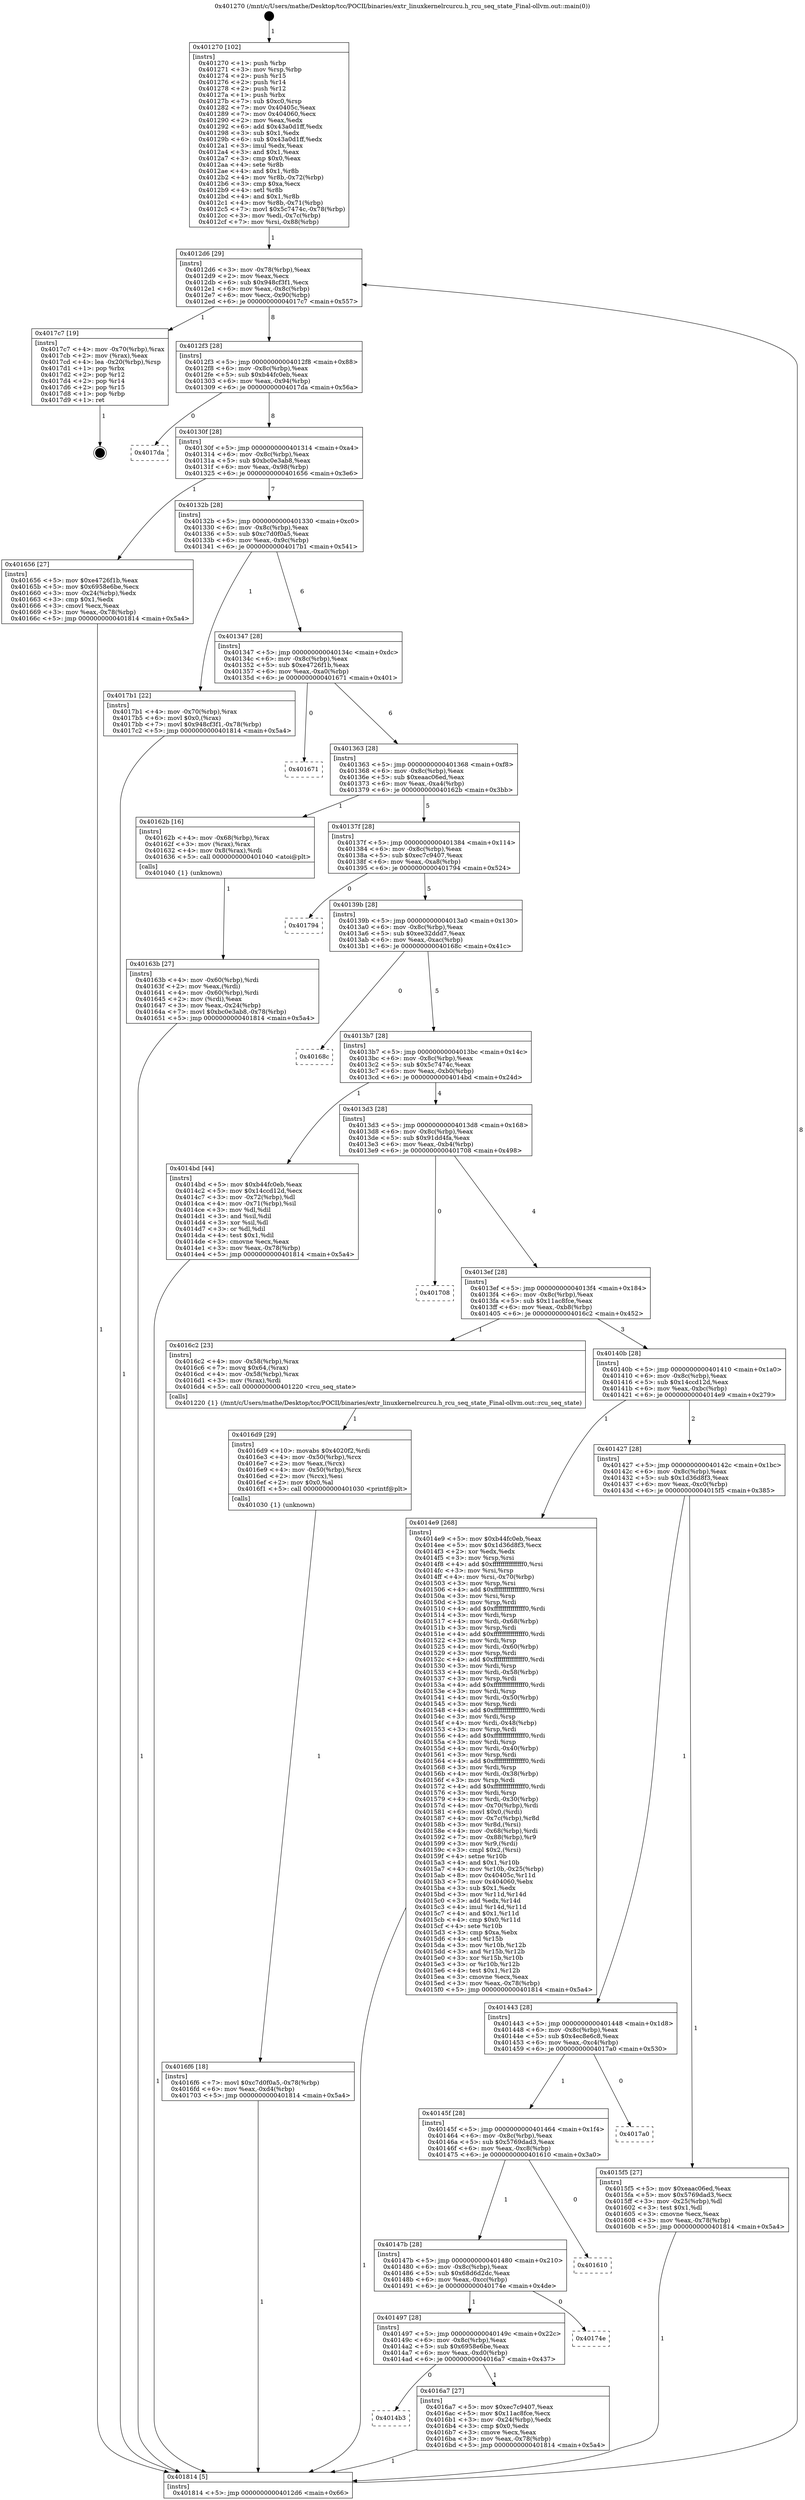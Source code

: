 digraph "0x401270" {
  label = "0x401270 (/mnt/c/Users/mathe/Desktop/tcc/POCII/binaries/extr_linuxkernelrcurcu.h_rcu_seq_state_Final-ollvm.out::main(0))"
  labelloc = "t"
  node[shape=record]

  Entry [label="",width=0.3,height=0.3,shape=circle,fillcolor=black,style=filled]
  "0x4012d6" [label="{
     0x4012d6 [29]\l
     | [instrs]\l
     &nbsp;&nbsp;0x4012d6 \<+3\>: mov -0x78(%rbp),%eax\l
     &nbsp;&nbsp;0x4012d9 \<+2\>: mov %eax,%ecx\l
     &nbsp;&nbsp;0x4012db \<+6\>: sub $0x948cf3f1,%ecx\l
     &nbsp;&nbsp;0x4012e1 \<+6\>: mov %eax,-0x8c(%rbp)\l
     &nbsp;&nbsp;0x4012e7 \<+6\>: mov %ecx,-0x90(%rbp)\l
     &nbsp;&nbsp;0x4012ed \<+6\>: je 00000000004017c7 \<main+0x557\>\l
  }"]
  "0x4017c7" [label="{
     0x4017c7 [19]\l
     | [instrs]\l
     &nbsp;&nbsp;0x4017c7 \<+4\>: mov -0x70(%rbp),%rax\l
     &nbsp;&nbsp;0x4017cb \<+2\>: mov (%rax),%eax\l
     &nbsp;&nbsp;0x4017cd \<+4\>: lea -0x20(%rbp),%rsp\l
     &nbsp;&nbsp;0x4017d1 \<+1\>: pop %rbx\l
     &nbsp;&nbsp;0x4017d2 \<+2\>: pop %r12\l
     &nbsp;&nbsp;0x4017d4 \<+2\>: pop %r14\l
     &nbsp;&nbsp;0x4017d6 \<+2\>: pop %r15\l
     &nbsp;&nbsp;0x4017d8 \<+1\>: pop %rbp\l
     &nbsp;&nbsp;0x4017d9 \<+1\>: ret\l
  }"]
  "0x4012f3" [label="{
     0x4012f3 [28]\l
     | [instrs]\l
     &nbsp;&nbsp;0x4012f3 \<+5\>: jmp 00000000004012f8 \<main+0x88\>\l
     &nbsp;&nbsp;0x4012f8 \<+6\>: mov -0x8c(%rbp),%eax\l
     &nbsp;&nbsp;0x4012fe \<+5\>: sub $0xb44fc0eb,%eax\l
     &nbsp;&nbsp;0x401303 \<+6\>: mov %eax,-0x94(%rbp)\l
     &nbsp;&nbsp;0x401309 \<+6\>: je 00000000004017da \<main+0x56a\>\l
  }"]
  Exit [label="",width=0.3,height=0.3,shape=circle,fillcolor=black,style=filled,peripheries=2]
  "0x4017da" [label="{
     0x4017da\l
  }", style=dashed]
  "0x40130f" [label="{
     0x40130f [28]\l
     | [instrs]\l
     &nbsp;&nbsp;0x40130f \<+5\>: jmp 0000000000401314 \<main+0xa4\>\l
     &nbsp;&nbsp;0x401314 \<+6\>: mov -0x8c(%rbp),%eax\l
     &nbsp;&nbsp;0x40131a \<+5\>: sub $0xbc0e3ab8,%eax\l
     &nbsp;&nbsp;0x40131f \<+6\>: mov %eax,-0x98(%rbp)\l
     &nbsp;&nbsp;0x401325 \<+6\>: je 0000000000401656 \<main+0x3e6\>\l
  }"]
  "0x4016f6" [label="{
     0x4016f6 [18]\l
     | [instrs]\l
     &nbsp;&nbsp;0x4016f6 \<+7\>: movl $0xc7d0f0a5,-0x78(%rbp)\l
     &nbsp;&nbsp;0x4016fd \<+6\>: mov %eax,-0xd4(%rbp)\l
     &nbsp;&nbsp;0x401703 \<+5\>: jmp 0000000000401814 \<main+0x5a4\>\l
  }"]
  "0x401656" [label="{
     0x401656 [27]\l
     | [instrs]\l
     &nbsp;&nbsp;0x401656 \<+5\>: mov $0xe4726f1b,%eax\l
     &nbsp;&nbsp;0x40165b \<+5\>: mov $0x6958e6be,%ecx\l
     &nbsp;&nbsp;0x401660 \<+3\>: mov -0x24(%rbp),%edx\l
     &nbsp;&nbsp;0x401663 \<+3\>: cmp $0x1,%edx\l
     &nbsp;&nbsp;0x401666 \<+3\>: cmovl %ecx,%eax\l
     &nbsp;&nbsp;0x401669 \<+3\>: mov %eax,-0x78(%rbp)\l
     &nbsp;&nbsp;0x40166c \<+5\>: jmp 0000000000401814 \<main+0x5a4\>\l
  }"]
  "0x40132b" [label="{
     0x40132b [28]\l
     | [instrs]\l
     &nbsp;&nbsp;0x40132b \<+5\>: jmp 0000000000401330 \<main+0xc0\>\l
     &nbsp;&nbsp;0x401330 \<+6\>: mov -0x8c(%rbp),%eax\l
     &nbsp;&nbsp;0x401336 \<+5\>: sub $0xc7d0f0a5,%eax\l
     &nbsp;&nbsp;0x40133b \<+6\>: mov %eax,-0x9c(%rbp)\l
     &nbsp;&nbsp;0x401341 \<+6\>: je 00000000004017b1 \<main+0x541\>\l
  }"]
  "0x4016d9" [label="{
     0x4016d9 [29]\l
     | [instrs]\l
     &nbsp;&nbsp;0x4016d9 \<+10\>: movabs $0x4020f2,%rdi\l
     &nbsp;&nbsp;0x4016e3 \<+4\>: mov -0x50(%rbp),%rcx\l
     &nbsp;&nbsp;0x4016e7 \<+2\>: mov %eax,(%rcx)\l
     &nbsp;&nbsp;0x4016e9 \<+4\>: mov -0x50(%rbp),%rcx\l
     &nbsp;&nbsp;0x4016ed \<+2\>: mov (%rcx),%esi\l
     &nbsp;&nbsp;0x4016ef \<+2\>: mov $0x0,%al\l
     &nbsp;&nbsp;0x4016f1 \<+5\>: call 0000000000401030 \<printf@plt\>\l
     | [calls]\l
     &nbsp;&nbsp;0x401030 \{1\} (unknown)\l
  }"]
  "0x4017b1" [label="{
     0x4017b1 [22]\l
     | [instrs]\l
     &nbsp;&nbsp;0x4017b1 \<+4\>: mov -0x70(%rbp),%rax\l
     &nbsp;&nbsp;0x4017b5 \<+6\>: movl $0x0,(%rax)\l
     &nbsp;&nbsp;0x4017bb \<+7\>: movl $0x948cf3f1,-0x78(%rbp)\l
     &nbsp;&nbsp;0x4017c2 \<+5\>: jmp 0000000000401814 \<main+0x5a4\>\l
  }"]
  "0x401347" [label="{
     0x401347 [28]\l
     | [instrs]\l
     &nbsp;&nbsp;0x401347 \<+5\>: jmp 000000000040134c \<main+0xdc\>\l
     &nbsp;&nbsp;0x40134c \<+6\>: mov -0x8c(%rbp),%eax\l
     &nbsp;&nbsp;0x401352 \<+5\>: sub $0xe4726f1b,%eax\l
     &nbsp;&nbsp;0x401357 \<+6\>: mov %eax,-0xa0(%rbp)\l
     &nbsp;&nbsp;0x40135d \<+6\>: je 0000000000401671 \<main+0x401\>\l
  }"]
  "0x4014b3" [label="{
     0x4014b3\l
  }", style=dashed]
  "0x401671" [label="{
     0x401671\l
  }", style=dashed]
  "0x401363" [label="{
     0x401363 [28]\l
     | [instrs]\l
     &nbsp;&nbsp;0x401363 \<+5\>: jmp 0000000000401368 \<main+0xf8\>\l
     &nbsp;&nbsp;0x401368 \<+6\>: mov -0x8c(%rbp),%eax\l
     &nbsp;&nbsp;0x40136e \<+5\>: sub $0xeaac06ed,%eax\l
     &nbsp;&nbsp;0x401373 \<+6\>: mov %eax,-0xa4(%rbp)\l
     &nbsp;&nbsp;0x401379 \<+6\>: je 000000000040162b \<main+0x3bb\>\l
  }"]
  "0x4016a7" [label="{
     0x4016a7 [27]\l
     | [instrs]\l
     &nbsp;&nbsp;0x4016a7 \<+5\>: mov $0xec7c9407,%eax\l
     &nbsp;&nbsp;0x4016ac \<+5\>: mov $0x11ac8fce,%ecx\l
     &nbsp;&nbsp;0x4016b1 \<+3\>: mov -0x24(%rbp),%edx\l
     &nbsp;&nbsp;0x4016b4 \<+3\>: cmp $0x0,%edx\l
     &nbsp;&nbsp;0x4016b7 \<+3\>: cmove %ecx,%eax\l
     &nbsp;&nbsp;0x4016ba \<+3\>: mov %eax,-0x78(%rbp)\l
     &nbsp;&nbsp;0x4016bd \<+5\>: jmp 0000000000401814 \<main+0x5a4\>\l
  }"]
  "0x40162b" [label="{
     0x40162b [16]\l
     | [instrs]\l
     &nbsp;&nbsp;0x40162b \<+4\>: mov -0x68(%rbp),%rax\l
     &nbsp;&nbsp;0x40162f \<+3\>: mov (%rax),%rax\l
     &nbsp;&nbsp;0x401632 \<+4\>: mov 0x8(%rax),%rdi\l
     &nbsp;&nbsp;0x401636 \<+5\>: call 0000000000401040 \<atoi@plt\>\l
     | [calls]\l
     &nbsp;&nbsp;0x401040 \{1\} (unknown)\l
  }"]
  "0x40137f" [label="{
     0x40137f [28]\l
     | [instrs]\l
     &nbsp;&nbsp;0x40137f \<+5\>: jmp 0000000000401384 \<main+0x114\>\l
     &nbsp;&nbsp;0x401384 \<+6\>: mov -0x8c(%rbp),%eax\l
     &nbsp;&nbsp;0x40138a \<+5\>: sub $0xec7c9407,%eax\l
     &nbsp;&nbsp;0x40138f \<+6\>: mov %eax,-0xa8(%rbp)\l
     &nbsp;&nbsp;0x401395 \<+6\>: je 0000000000401794 \<main+0x524\>\l
  }"]
  "0x401497" [label="{
     0x401497 [28]\l
     | [instrs]\l
     &nbsp;&nbsp;0x401497 \<+5\>: jmp 000000000040149c \<main+0x22c\>\l
     &nbsp;&nbsp;0x40149c \<+6\>: mov -0x8c(%rbp),%eax\l
     &nbsp;&nbsp;0x4014a2 \<+5\>: sub $0x6958e6be,%eax\l
     &nbsp;&nbsp;0x4014a7 \<+6\>: mov %eax,-0xd0(%rbp)\l
     &nbsp;&nbsp;0x4014ad \<+6\>: je 00000000004016a7 \<main+0x437\>\l
  }"]
  "0x401794" [label="{
     0x401794\l
  }", style=dashed]
  "0x40139b" [label="{
     0x40139b [28]\l
     | [instrs]\l
     &nbsp;&nbsp;0x40139b \<+5\>: jmp 00000000004013a0 \<main+0x130\>\l
     &nbsp;&nbsp;0x4013a0 \<+6\>: mov -0x8c(%rbp),%eax\l
     &nbsp;&nbsp;0x4013a6 \<+5\>: sub $0xee32ddd7,%eax\l
     &nbsp;&nbsp;0x4013ab \<+6\>: mov %eax,-0xac(%rbp)\l
     &nbsp;&nbsp;0x4013b1 \<+6\>: je 000000000040168c \<main+0x41c\>\l
  }"]
  "0x40174e" [label="{
     0x40174e\l
  }", style=dashed]
  "0x40168c" [label="{
     0x40168c\l
  }", style=dashed]
  "0x4013b7" [label="{
     0x4013b7 [28]\l
     | [instrs]\l
     &nbsp;&nbsp;0x4013b7 \<+5\>: jmp 00000000004013bc \<main+0x14c\>\l
     &nbsp;&nbsp;0x4013bc \<+6\>: mov -0x8c(%rbp),%eax\l
     &nbsp;&nbsp;0x4013c2 \<+5\>: sub $0x5c7474c,%eax\l
     &nbsp;&nbsp;0x4013c7 \<+6\>: mov %eax,-0xb0(%rbp)\l
     &nbsp;&nbsp;0x4013cd \<+6\>: je 00000000004014bd \<main+0x24d\>\l
  }"]
  "0x40147b" [label="{
     0x40147b [28]\l
     | [instrs]\l
     &nbsp;&nbsp;0x40147b \<+5\>: jmp 0000000000401480 \<main+0x210\>\l
     &nbsp;&nbsp;0x401480 \<+6\>: mov -0x8c(%rbp),%eax\l
     &nbsp;&nbsp;0x401486 \<+5\>: sub $0x68d6d2dc,%eax\l
     &nbsp;&nbsp;0x40148b \<+6\>: mov %eax,-0xcc(%rbp)\l
     &nbsp;&nbsp;0x401491 \<+6\>: je 000000000040174e \<main+0x4de\>\l
  }"]
  "0x4014bd" [label="{
     0x4014bd [44]\l
     | [instrs]\l
     &nbsp;&nbsp;0x4014bd \<+5\>: mov $0xb44fc0eb,%eax\l
     &nbsp;&nbsp;0x4014c2 \<+5\>: mov $0x14ccd12d,%ecx\l
     &nbsp;&nbsp;0x4014c7 \<+3\>: mov -0x72(%rbp),%dl\l
     &nbsp;&nbsp;0x4014ca \<+4\>: mov -0x71(%rbp),%sil\l
     &nbsp;&nbsp;0x4014ce \<+3\>: mov %dl,%dil\l
     &nbsp;&nbsp;0x4014d1 \<+3\>: and %sil,%dil\l
     &nbsp;&nbsp;0x4014d4 \<+3\>: xor %sil,%dl\l
     &nbsp;&nbsp;0x4014d7 \<+3\>: or %dl,%dil\l
     &nbsp;&nbsp;0x4014da \<+4\>: test $0x1,%dil\l
     &nbsp;&nbsp;0x4014de \<+3\>: cmovne %ecx,%eax\l
     &nbsp;&nbsp;0x4014e1 \<+3\>: mov %eax,-0x78(%rbp)\l
     &nbsp;&nbsp;0x4014e4 \<+5\>: jmp 0000000000401814 \<main+0x5a4\>\l
  }"]
  "0x4013d3" [label="{
     0x4013d3 [28]\l
     | [instrs]\l
     &nbsp;&nbsp;0x4013d3 \<+5\>: jmp 00000000004013d8 \<main+0x168\>\l
     &nbsp;&nbsp;0x4013d8 \<+6\>: mov -0x8c(%rbp),%eax\l
     &nbsp;&nbsp;0x4013de \<+5\>: sub $0x91dd4fa,%eax\l
     &nbsp;&nbsp;0x4013e3 \<+6\>: mov %eax,-0xb4(%rbp)\l
     &nbsp;&nbsp;0x4013e9 \<+6\>: je 0000000000401708 \<main+0x498\>\l
  }"]
  "0x401814" [label="{
     0x401814 [5]\l
     | [instrs]\l
     &nbsp;&nbsp;0x401814 \<+5\>: jmp 00000000004012d6 \<main+0x66\>\l
  }"]
  "0x401270" [label="{
     0x401270 [102]\l
     | [instrs]\l
     &nbsp;&nbsp;0x401270 \<+1\>: push %rbp\l
     &nbsp;&nbsp;0x401271 \<+3\>: mov %rsp,%rbp\l
     &nbsp;&nbsp;0x401274 \<+2\>: push %r15\l
     &nbsp;&nbsp;0x401276 \<+2\>: push %r14\l
     &nbsp;&nbsp;0x401278 \<+2\>: push %r12\l
     &nbsp;&nbsp;0x40127a \<+1\>: push %rbx\l
     &nbsp;&nbsp;0x40127b \<+7\>: sub $0xc0,%rsp\l
     &nbsp;&nbsp;0x401282 \<+7\>: mov 0x40405c,%eax\l
     &nbsp;&nbsp;0x401289 \<+7\>: mov 0x404060,%ecx\l
     &nbsp;&nbsp;0x401290 \<+2\>: mov %eax,%edx\l
     &nbsp;&nbsp;0x401292 \<+6\>: add $0x43a0d1ff,%edx\l
     &nbsp;&nbsp;0x401298 \<+3\>: sub $0x1,%edx\l
     &nbsp;&nbsp;0x40129b \<+6\>: sub $0x43a0d1ff,%edx\l
     &nbsp;&nbsp;0x4012a1 \<+3\>: imul %edx,%eax\l
     &nbsp;&nbsp;0x4012a4 \<+3\>: and $0x1,%eax\l
     &nbsp;&nbsp;0x4012a7 \<+3\>: cmp $0x0,%eax\l
     &nbsp;&nbsp;0x4012aa \<+4\>: sete %r8b\l
     &nbsp;&nbsp;0x4012ae \<+4\>: and $0x1,%r8b\l
     &nbsp;&nbsp;0x4012b2 \<+4\>: mov %r8b,-0x72(%rbp)\l
     &nbsp;&nbsp;0x4012b6 \<+3\>: cmp $0xa,%ecx\l
     &nbsp;&nbsp;0x4012b9 \<+4\>: setl %r8b\l
     &nbsp;&nbsp;0x4012bd \<+4\>: and $0x1,%r8b\l
     &nbsp;&nbsp;0x4012c1 \<+4\>: mov %r8b,-0x71(%rbp)\l
     &nbsp;&nbsp;0x4012c5 \<+7\>: movl $0x5c7474c,-0x78(%rbp)\l
     &nbsp;&nbsp;0x4012cc \<+3\>: mov %edi,-0x7c(%rbp)\l
     &nbsp;&nbsp;0x4012cf \<+7\>: mov %rsi,-0x88(%rbp)\l
  }"]
  "0x401610" [label="{
     0x401610\l
  }", style=dashed]
  "0x401708" [label="{
     0x401708\l
  }", style=dashed]
  "0x4013ef" [label="{
     0x4013ef [28]\l
     | [instrs]\l
     &nbsp;&nbsp;0x4013ef \<+5\>: jmp 00000000004013f4 \<main+0x184\>\l
     &nbsp;&nbsp;0x4013f4 \<+6\>: mov -0x8c(%rbp),%eax\l
     &nbsp;&nbsp;0x4013fa \<+5\>: sub $0x11ac8fce,%eax\l
     &nbsp;&nbsp;0x4013ff \<+6\>: mov %eax,-0xb8(%rbp)\l
     &nbsp;&nbsp;0x401405 \<+6\>: je 00000000004016c2 \<main+0x452\>\l
  }"]
  "0x40145f" [label="{
     0x40145f [28]\l
     | [instrs]\l
     &nbsp;&nbsp;0x40145f \<+5\>: jmp 0000000000401464 \<main+0x1f4\>\l
     &nbsp;&nbsp;0x401464 \<+6\>: mov -0x8c(%rbp),%eax\l
     &nbsp;&nbsp;0x40146a \<+5\>: sub $0x5769dad3,%eax\l
     &nbsp;&nbsp;0x40146f \<+6\>: mov %eax,-0xc8(%rbp)\l
     &nbsp;&nbsp;0x401475 \<+6\>: je 0000000000401610 \<main+0x3a0\>\l
  }"]
  "0x4016c2" [label="{
     0x4016c2 [23]\l
     | [instrs]\l
     &nbsp;&nbsp;0x4016c2 \<+4\>: mov -0x58(%rbp),%rax\l
     &nbsp;&nbsp;0x4016c6 \<+7\>: movq $0x64,(%rax)\l
     &nbsp;&nbsp;0x4016cd \<+4\>: mov -0x58(%rbp),%rax\l
     &nbsp;&nbsp;0x4016d1 \<+3\>: mov (%rax),%rdi\l
     &nbsp;&nbsp;0x4016d4 \<+5\>: call 0000000000401220 \<rcu_seq_state\>\l
     | [calls]\l
     &nbsp;&nbsp;0x401220 \{1\} (/mnt/c/Users/mathe/Desktop/tcc/POCII/binaries/extr_linuxkernelrcurcu.h_rcu_seq_state_Final-ollvm.out::rcu_seq_state)\l
  }"]
  "0x40140b" [label="{
     0x40140b [28]\l
     | [instrs]\l
     &nbsp;&nbsp;0x40140b \<+5\>: jmp 0000000000401410 \<main+0x1a0\>\l
     &nbsp;&nbsp;0x401410 \<+6\>: mov -0x8c(%rbp),%eax\l
     &nbsp;&nbsp;0x401416 \<+5\>: sub $0x14ccd12d,%eax\l
     &nbsp;&nbsp;0x40141b \<+6\>: mov %eax,-0xbc(%rbp)\l
     &nbsp;&nbsp;0x401421 \<+6\>: je 00000000004014e9 \<main+0x279\>\l
  }"]
  "0x4017a0" [label="{
     0x4017a0\l
  }", style=dashed]
  "0x4014e9" [label="{
     0x4014e9 [268]\l
     | [instrs]\l
     &nbsp;&nbsp;0x4014e9 \<+5\>: mov $0xb44fc0eb,%eax\l
     &nbsp;&nbsp;0x4014ee \<+5\>: mov $0x1d36d8f3,%ecx\l
     &nbsp;&nbsp;0x4014f3 \<+2\>: xor %edx,%edx\l
     &nbsp;&nbsp;0x4014f5 \<+3\>: mov %rsp,%rsi\l
     &nbsp;&nbsp;0x4014f8 \<+4\>: add $0xfffffffffffffff0,%rsi\l
     &nbsp;&nbsp;0x4014fc \<+3\>: mov %rsi,%rsp\l
     &nbsp;&nbsp;0x4014ff \<+4\>: mov %rsi,-0x70(%rbp)\l
     &nbsp;&nbsp;0x401503 \<+3\>: mov %rsp,%rsi\l
     &nbsp;&nbsp;0x401506 \<+4\>: add $0xfffffffffffffff0,%rsi\l
     &nbsp;&nbsp;0x40150a \<+3\>: mov %rsi,%rsp\l
     &nbsp;&nbsp;0x40150d \<+3\>: mov %rsp,%rdi\l
     &nbsp;&nbsp;0x401510 \<+4\>: add $0xfffffffffffffff0,%rdi\l
     &nbsp;&nbsp;0x401514 \<+3\>: mov %rdi,%rsp\l
     &nbsp;&nbsp;0x401517 \<+4\>: mov %rdi,-0x68(%rbp)\l
     &nbsp;&nbsp;0x40151b \<+3\>: mov %rsp,%rdi\l
     &nbsp;&nbsp;0x40151e \<+4\>: add $0xfffffffffffffff0,%rdi\l
     &nbsp;&nbsp;0x401522 \<+3\>: mov %rdi,%rsp\l
     &nbsp;&nbsp;0x401525 \<+4\>: mov %rdi,-0x60(%rbp)\l
     &nbsp;&nbsp;0x401529 \<+3\>: mov %rsp,%rdi\l
     &nbsp;&nbsp;0x40152c \<+4\>: add $0xfffffffffffffff0,%rdi\l
     &nbsp;&nbsp;0x401530 \<+3\>: mov %rdi,%rsp\l
     &nbsp;&nbsp;0x401533 \<+4\>: mov %rdi,-0x58(%rbp)\l
     &nbsp;&nbsp;0x401537 \<+3\>: mov %rsp,%rdi\l
     &nbsp;&nbsp;0x40153a \<+4\>: add $0xfffffffffffffff0,%rdi\l
     &nbsp;&nbsp;0x40153e \<+3\>: mov %rdi,%rsp\l
     &nbsp;&nbsp;0x401541 \<+4\>: mov %rdi,-0x50(%rbp)\l
     &nbsp;&nbsp;0x401545 \<+3\>: mov %rsp,%rdi\l
     &nbsp;&nbsp;0x401548 \<+4\>: add $0xfffffffffffffff0,%rdi\l
     &nbsp;&nbsp;0x40154c \<+3\>: mov %rdi,%rsp\l
     &nbsp;&nbsp;0x40154f \<+4\>: mov %rdi,-0x48(%rbp)\l
     &nbsp;&nbsp;0x401553 \<+3\>: mov %rsp,%rdi\l
     &nbsp;&nbsp;0x401556 \<+4\>: add $0xfffffffffffffff0,%rdi\l
     &nbsp;&nbsp;0x40155a \<+3\>: mov %rdi,%rsp\l
     &nbsp;&nbsp;0x40155d \<+4\>: mov %rdi,-0x40(%rbp)\l
     &nbsp;&nbsp;0x401561 \<+3\>: mov %rsp,%rdi\l
     &nbsp;&nbsp;0x401564 \<+4\>: add $0xfffffffffffffff0,%rdi\l
     &nbsp;&nbsp;0x401568 \<+3\>: mov %rdi,%rsp\l
     &nbsp;&nbsp;0x40156b \<+4\>: mov %rdi,-0x38(%rbp)\l
     &nbsp;&nbsp;0x40156f \<+3\>: mov %rsp,%rdi\l
     &nbsp;&nbsp;0x401572 \<+4\>: add $0xfffffffffffffff0,%rdi\l
     &nbsp;&nbsp;0x401576 \<+3\>: mov %rdi,%rsp\l
     &nbsp;&nbsp;0x401579 \<+4\>: mov %rdi,-0x30(%rbp)\l
     &nbsp;&nbsp;0x40157d \<+4\>: mov -0x70(%rbp),%rdi\l
     &nbsp;&nbsp;0x401581 \<+6\>: movl $0x0,(%rdi)\l
     &nbsp;&nbsp;0x401587 \<+4\>: mov -0x7c(%rbp),%r8d\l
     &nbsp;&nbsp;0x40158b \<+3\>: mov %r8d,(%rsi)\l
     &nbsp;&nbsp;0x40158e \<+4\>: mov -0x68(%rbp),%rdi\l
     &nbsp;&nbsp;0x401592 \<+7\>: mov -0x88(%rbp),%r9\l
     &nbsp;&nbsp;0x401599 \<+3\>: mov %r9,(%rdi)\l
     &nbsp;&nbsp;0x40159c \<+3\>: cmpl $0x2,(%rsi)\l
     &nbsp;&nbsp;0x40159f \<+4\>: setne %r10b\l
     &nbsp;&nbsp;0x4015a3 \<+4\>: and $0x1,%r10b\l
     &nbsp;&nbsp;0x4015a7 \<+4\>: mov %r10b,-0x25(%rbp)\l
     &nbsp;&nbsp;0x4015ab \<+8\>: mov 0x40405c,%r11d\l
     &nbsp;&nbsp;0x4015b3 \<+7\>: mov 0x404060,%ebx\l
     &nbsp;&nbsp;0x4015ba \<+3\>: sub $0x1,%edx\l
     &nbsp;&nbsp;0x4015bd \<+3\>: mov %r11d,%r14d\l
     &nbsp;&nbsp;0x4015c0 \<+3\>: add %edx,%r14d\l
     &nbsp;&nbsp;0x4015c3 \<+4\>: imul %r14d,%r11d\l
     &nbsp;&nbsp;0x4015c7 \<+4\>: and $0x1,%r11d\l
     &nbsp;&nbsp;0x4015cb \<+4\>: cmp $0x0,%r11d\l
     &nbsp;&nbsp;0x4015cf \<+4\>: sete %r10b\l
     &nbsp;&nbsp;0x4015d3 \<+3\>: cmp $0xa,%ebx\l
     &nbsp;&nbsp;0x4015d6 \<+4\>: setl %r15b\l
     &nbsp;&nbsp;0x4015da \<+3\>: mov %r10b,%r12b\l
     &nbsp;&nbsp;0x4015dd \<+3\>: and %r15b,%r12b\l
     &nbsp;&nbsp;0x4015e0 \<+3\>: xor %r15b,%r10b\l
     &nbsp;&nbsp;0x4015e3 \<+3\>: or %r10b,%r12b\l
     &nbsp;&nbsp;0x4015e6 \<+4\>: test $0x1,%r12b\l
     &nbsp;&nbsp;0x4015ea \<+3\>: cmovne %ecx,%eax\l
     &nbsp;&nbsp;0x4015ed \<+3\>: mov %eax,-0x78(%rbp)\l
     &nbsp;&nbsp;0x4015f0 \<+5\>: jmp 0000000000401814 \<main+0x5a4\>\l
  }"]
  "0x401427" [label="{
     0x401427 [28]\l
     | [instrs]\l
     &nbsp;&nbsp;0x401427 \<+5\>: jmp 000000000040142c \<main+0x1bc\>\l
     &nbsp;&nbsp;0x40142c \<+6\>: mov -0x8c(%rbp),%eax\l
     &nbsp;&nbsp;0x401432 \<+5\>: sub $0x1d36d8f3,%eax\l
     &nbsp;&nbsp;0x401437 \<+6\>: mov %eax,-0xc0(%rbp)\l
     &nbsp;&nbsp;0x40143d \<+6\>: je 00000000004015f5 \<main+0x385\>\l
  }"]
  "0x40163b" [label="{
     0x40163b [27]\l
     | [instrs]\l
     &nbsp;&nbsp;0x40163b \<+4\>: mov -0x60(%rbp),%rdi\l
     &nbsp;&nbsp;0x40163f \<+2\>: mov %eax,(%rdi)\l
     &nbsp;&nbsp;0x401641 \<+4\>: mov -0x60(%rbp),%rdi\l
     &nbsp;&nbsp;0x401645 \<+2\>: mov (%rdi),%eax\l
     &nbsp;&nbsp;0x401647 \<+3\>: mov %eax,-0x24(%rbp)\l
     &nbsp;&nbsp;0x40164a \<+7\>: movl $0xbc0e3ab8,-0x78(%rbp)\l
     &nbsp;&nbsp;0x401651 \<+5\>: jmp 0000000000401814 \<main+0x5a4\>\l
  }"]
  "0x401443" [label="{
     0x401443 [28]\l
     | [instrs]\l
     &nbsp;&nbsp;0x401443 \<+5\>: jmp 0000000000401448 \<main+0x1d8\>\l
     &nbsp;&nbsp;0x401448 \<+6\>: mov -0x8c(%rbp),%eax\l
     &nbsp;&nbsp;0x40144e \<+5\>: sub $0x4ec8e6c8,%eax\l
     &nbsp;&nbsp;0x401453 \<+6\>: mov %eax,-0xc4(%rbp)\l
     &nbsp;&nbsp;0x401459 \<+6\>: je 00000000004017a0 \<main+0x530\>\l
  }"]
  "0x4015f5" [label="{
     0x4015f5 [27]\l
     | [instrs]\l
     &nbsp;&nbsp;0x4015f5 \<+5\>: mov $0xeaac06ed,%eax\l
     &nbsp;&nbsp;0x4015fa \<+5\>: mov $0x5769dad3,%ecx\l
     &nbsp;&nbsp;0x4015ff \<+3\>: mov -0x25(%rbp),%dl\l
     &nbsp;&nbsp;0x401602 \<+3\>: test $0x1,%dl\l
     &nbsp;&nbsp;0x401605 \<+3\>: cmovne %ecx,%eax\l
     &nbsp;&nbsp;0x401608 \<+3\>: mov %eax,-0x78(%rbp)\l
     &nbsp;&nbsp;0x40160b \<+5\>: jmp 0000000000401814 \<main+0x5a4\>\l
  }"]
  Entry -> "0x401270" [label=" 1"]
  "0x4012d6" -> "0x4017c7" [label=" 1"]
  "0x4012d6" -> "0x4012f3" [label=" 8"]
  "0x4017c7" -> Exit [label=" 1"]
  "0x4012f3" -> "0x4017da" [label=" 0"]
  "0x4012f3" -> "0x40130f" [label=" 8"]
  "0x4017b1" -> "0x401814" [label=" 1"]
  "0x40130f" -> "0x401656" [label=" 1"]
  "0x40130f" -> "0x40132b" [label=" 7"]
  "0x4016f6" -> "0x401814" [label=" 1"]
  "0x40132b" -> "0x4017b1" [label=" 1"]
  "0x40132b" -> "0x401347" [label=" 6"]
  "0x4016d9" -> "0x4016f6" [label=" 1"]
  "0x401347" -> "0x401671" [label=" 0"]
  "0x401347" -> "0x401363" [label=" 6"]
  "0x4016c2" -> "0x4016d9" [label=" 1"]
  "0x401363" -> "0x40162b" [label=" 1"]
  "0x401363" -> "0x40137f" [label=" 5"]
  "0x4016a7" -> "0x401814" [label=" 1"]
  "0x40137f" -> "0x401794" [label=" 0"]
  "0x40137f" -> "0x40139b" [label=" 5"]
  "0x401497" -> "0x4016a7" [label=" 1"]
  "0x40139b" -> "0x40168c" [label=" 0"]
  "0x40139b" -> "0x4013b7" [label=" 5"]
  "0x401497" -> "0x4014b3" [label=" 0"]
  "0x4013b7" -> "0x4014bd" [label=" 1"]
  "0x4013b7" -> "0x4013d3" [label=" 4"]
  "0x4014bd" -> "0x401814" [label=" 1"]
  "0x401270" -> "0x4012d6" [label=" 1"]
  "0x401814" -> "0x4012d6" [label=" 8"]
  "0x40147b" -> "0x40174e" [label=" 0"]
  "0x4013d3" -> "0x401708" [label=" 0"]
  "0x4013d3" -> "0x4013ef" [label=" 4"]
  "0x40147b" -> "0x401497" [label=" 1"]
  "0x4013ef" -> "0x4016c2" [label=" 1"]
  "0x4013ef" -> "0x40140b" [label=" 3"]
  "0x40145f" -> "0x401610" [label=" 0"]
  "0x40140b" -> "0x4014e9" [label=" 1"]
  "0x40140b" -> "0x401427" [label=" 2"]
  "0x40145f" -> "0x40147b" [label=" 1"]
  "0x4014e9" -> "0x401814" [label=" 1"]
  "0x401443" -> "0x4017a0" [label=" 0"]
  "0x401427" -> "0x4015f5" [label=" 1"]
  "0x401427" -> "0x401443" [label=" 1"]
  "0x4015f5" -> "0x401814" [label=" 1"]
  "0x40162b" -> "0x40163b" [label=" 1"]
  "0x40163b" -> "0x401814" [label=" 1"]
  "0x401656" -> "0x401814" [label=" 1"]
  "0x401443" -> "0x40145f" [label=" 1"]
}
